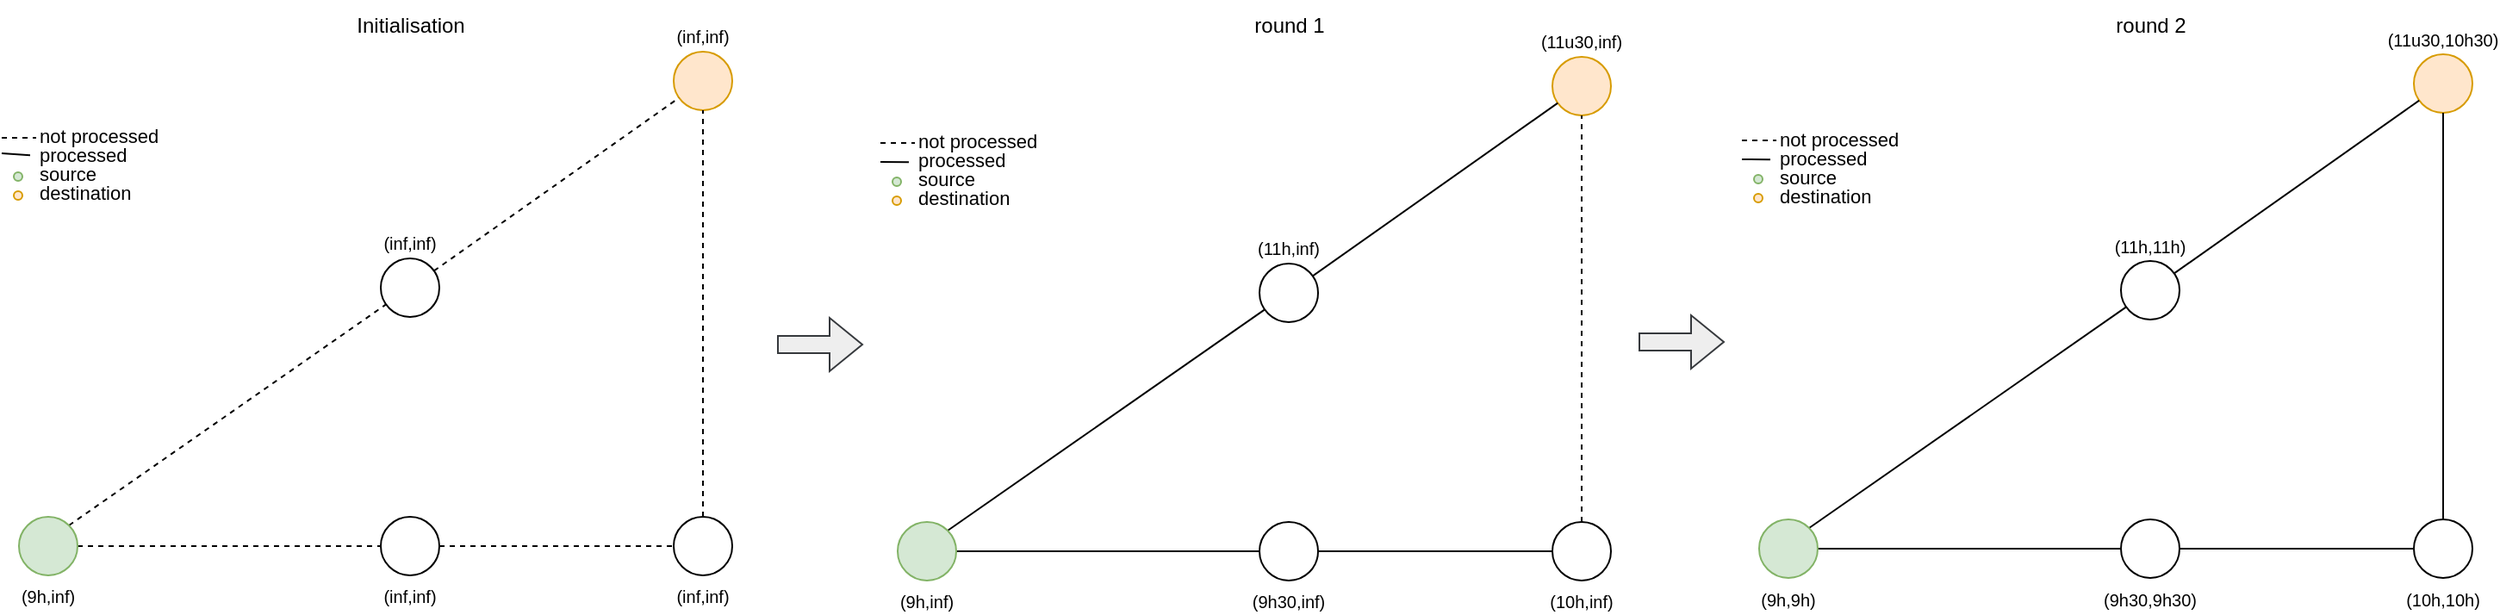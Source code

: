 <mxfile version="20.7.4" type="device"><diagram id="xGx-qN0tywzZW-FnFF5K" name="Page-1"><mxGraphModel dx="1050" dy="566" grid="1" gridSize="10" guides="1" tooltips="1" connect="1" arrows="1" fold="1" page="1" pageScale="1" pageWidth="827" pageHeight="1169" math="0" shadow="0"><root><mxCell id="0"/><mxCell id="1" parent="0"/><mxCell id="q6sDhLTal_s3jolL-CE3-1" value="(inf,inf)" style="ellipse;whiteSpace=wrap;html=1;aspect=fixed;labelPosition=center;verticalLabelPosition=top;align=center;verticalAlign=bottom;fillColor=#ffe6cc;strokeColor=#d79b00;fontSize=10;" vertex="1" parent="1"><mxGeometry x="470" y="30" width="34" height="34" as="geometry"/></mxCell><mxCell id="q6sDhLTal_s3jolL-CE3-7" value="" style="endArrow=none;dashed=1;html=1;rounded=0;entryX=0;entryY=0.5;entryDx=0;entryDy=0;exitX=1;exitY=0.5;exitDx=0;exitDy=0;" edge="1" parent="1" source="q6sDhLTal_s3jolL-CE3-4" target="q6sDhLTal_s3jolL-CE3-2"><mxGeometry width="50" height="50" relative="1" as="geometry"><mxPoint x="130" y="340" as="sourcePoint"/><mxPoint x="510" y="340" as="targetPoint"/></mxGeometry></mxCell><mxCell id="q6sDhLTal_s3jolL-CE3-8" value="" style="endArrow=none;dashed=1;html=1;rounded=0;startArrow=none;" edge="1" parent="1" source="q6sDhLTal_s3jolL-CE3-5" target="q6sDhLTal_s3jolL-CE3-1"><mxGeometry width="50" height="50" relative="1" as="geometry"><mxPoint x="132" y="340" as="sourcePoint"/><mxPoint x="432" y="270" as="targetPoint"/></mxGeometry></mxCell><mxCell id="q6sDhLTal_s3jolL-CE3-5" value="(inf,inf)" style="ellipse;whiteSpace=wrap;html=1;aspect=fixed;labelPosition=center;verticalLabelPosition=top;align=center;verticalAlign=bottom;fontSize=10;" vertex="1" parent="1"><mxGeometry x="300" y="150" width="34" height="34" as="geometry"/></mxCell><mxCell id="q6sDhLTal_s3jolL-CE3-9" value="" style="endArrow=none;dashed=1;html=1;rounded=0;exitX=1;exitY=0;exitDx=0;exitDy=0;" edge="1" parent="1" source="q6sDhLTal_s3jolL-CE3-4" target="q6sDhLTal_s3jolL-CE3-5"><mxGeometry width="50" height="50" relative="1" as="geometry"><mxPoint x="132" y="340" as="sourcePoint"/><mxPoint x="477.451" y="93.25" as="targetPoint"/></mxGeometry></mxCell><mxCell id="q6sDhLTal_s3jolL-CE3-2" value="(inf,inf)" style="ellipse;whiteSpace=wrap;html=1;aspect=fixed;labelPosition=center;verticalLabelPosition=bottom;align=center;verticalAlign=top;fontSize=10;" vertex="1" parent="1"><mxGeometry x="470" y="300" width="34" height="34" as="geometry"/></mxCell><mxCell id="q6sDhLTal_s3jolL-CE3-3" value="(inf,inf)" style="ellipse;whiteSpace=wrap;html=1;aspect=fixed;rotation=0;labelPosition=center;verticalLabelPosition=bottom;align=center;verticalAlign=top;fontSize=10;" vertex="1" parent="1"><mxGeometry x="300" y="300" width="34" height="34" as="geometry"/></mxCell><mxCell id="q6sDhLTal_s3jolL-CE3-4" value="(9h,inf)" style="ellipse;whiteSpace=wrap;html=1;aspect=fixed;labelPosition=center;verticalLabelPosition=bottom;align=center;verticalAlign=top;labelBackgroundColor=none;fillColor=#d5e8d4;strokeColor=#82b366;fontSize=10;" vertex="1" parent="1"><mxGeometry x="90" y="300" width="34" height="34" as="geometry"/></mxCell><mxCell id="q6sDhLTal_s3jolL-CE3-10" value="" style="endArrow=none;dashed=1;html=1;rounded=0;exitX=0.5;exitY=0;exitDx=0;exitDy=0;entryX=0.5;entryY=1;entryDx=0;entryDy=0;" edge="1" parent="1" source="q6sDhLTal_s3jolL-CE3-2" target="q6sDhLTal_s3jolL-CE3-1"><mxGeometry width="50" height="50" relative="1" as="geometry"><mxPoint x="510" y="310" as="sourcePoint"/><mxPoint x="440" y="270" as="targetPoint"/></mxGeometry></mxCell><mxCell id="q6sDhLTal_s3jolL-CE3-11" value="" style="endArrow=none;dashed=1;html=1;rounded=0;" edge="1" parent="1"><mxGeometry width="50" height="50" relative="1" as="geometry"><mxPoint x="80" y="80" as="sourcePoint"/><mxPoint x="100" y="80" as="targetPoint"/></mxGeometry></mxCell><mxCell id="q6sDhLTal_s3jolL-CE3-12" value="&lt;p align=&quot;left&quot; style=&quot;line-height: 0%; font-size: 11px;&quot;&gt;&lt;font style=&quot;font-size: 11px;&quot;&gt;not processed&lt;/font&gt;&lt;/p&gt;&lt;p align=&quot;left&quot; style=&quot;line-height: 0%; font-size: 11px;&quot;&gt;&lt;font style=&quot;font-size: 11px;&quot;&gt;processed&lt;/font&gt;&lt;/p&gt;&lt;p align=&quot;left&quot; style=&quot;line-height: 0%; font-size: 11px;&quot;&gt;&lt;font style=&quot;font-size: 11px;&quot;&gt;source&lt;/font&gt;&lt;/p&gt;&lt;p align=&quot;left&quot; style=&quot;line-height: 0%; font-size: 11px;&quot;&gt;&lt;font style=&quot;font-size: 11px;&quot;&gt;destination&lt;br&gt; &lt;/font&gt;&lt;/p&gt;" style="text;html=1;align=left;verticalAlign=middle;resizable=0;points=[];autosize=1;strokeColor=none;fillColor=none;" vertex="1" parent="1"><mxGeometry x="100" y="60" width="90" height="70" as="geometry"/></mxCell><mxCell id="q6sDhLTal_s3jolL-CE3-14" value="Initialisation" style="text;html=1;align=center;verticalAlign=middle;resizable=0;points=[];autosize=1;strokeColor=none;fillColor=none;" vertex="1" parent="1"><mxGeometry x="272" width="90" height="30" as="geometry"/></mxCell><mxCell id="q6sDhLTal_s3jolL-CE3-15" value="" style="endArrow=none;html=1;rounded=0;fontSize=11;entryX=-0.027;entryY=0.445;entryDx=0;entryDy=0;entryPerimeter=0;" edge="1" parent="1"><mxGeometry width="50" height="50" relative="1" as="geometry"><mxPoint x="80" y="89" as="sourcePoint"/><mxPoint x="96.49" y="90.15" as="targetPoint"/></mxGeometry></mxCell><mxCell id="q6sDhLTal_s3jolL-CE3-16" value="" style="ellipse;whiteSpace=wrap;html=1;aspect=fixed;labelPosition=center;verticalLabelPosition=top;align=center;verticalAlign=bottom;fillColor=#ffe6cc;strokeColor=#d79b00;" vertex="1" parent="1"><mxGeometry x="87" y="111" width="5" height="5" as="geometry"/></mxCell><mxCell id="q6sDhLTal_s3jolL-CE3-18" value="" style="ellipse;whiteSpace=wrap;html=1;aspect=fixed;labelPosition=center;verticalLabelPosition=bottom;align=center;verticalAlign=top;labelBackgroundColor=none;fillColor=#d5e8d4;strokeColor=#82b366;" vertex="1" parent="1"><mxGeometry x="87" y="100" width="5" height="5" as="geometry"/></mxCell><mxCell id="q6sDhLTal_s3jolL-CE3-19" value="(11u30,inf)" style="ellipse;whiteSpace=wrap;html=1;aspect=fixed;labelPosition=center;verticalLabelPosition=top;align=center;verticalAlign=bottom;fillColor=#ffe6cc;strokeColor=#d79b00;fontSize=10;" vertex="1" parent="1"><mxGeometry x="980" y="33" width="34" height="34" as="geometry"/></mxCell><mxCell id="q6sDhLTal_s3jolL-CE3-20" value="" style="endArrow=none;html=1;rounded=0;entryX=0;entryY=0.5;entryDx=0;entryDy=0;exitX=1;exitY=0.5;exitDx=0;exitDy=0;jumpSize=0;" edge="1" parent="1" source="q6sDhLTal_s3jolL-CE3-26" target="q6sDhLTal_s3jolL-CE3-24"><mxGeometry width="50" height="50" relative="1" as="geometry"><mxPoint x="640" y="343" as="sourcePoint"/><mxPoint x="1020" y="343" as="targetPoint"/></mxGeometry></mxCell><mxCell id="q6sDhLTal_s3jolL-CE3-21" value="" style="endArrow=none;html=1;rounded=0;startArrow=none;" edge="1" parent="1" source="q6sDhLTal_s3jolL-CE3-22" target="q6sDhLTal_s3jolL-CE3-19"><mxGeometry width="50" height="50" relative="1" as="geometry"><mxPoint x="642" y="343" as="sourcePoint"/><mxPoint x="942" y="273" as="targetPoint"/></mxGeometry></mxCell><mxCell id="q6sDhLTal_s3jolL-CE3-22" value="(11h,inf)" style="ellipse;whiteSpace=wrap;html=1;aspect=fixed;labelPosition=center;verticalLabelPosition=top;align=center;verticalAlign=bottom;fontSize=10;" vertex="1" parent="1"><mxGeometry x="810" y="153" width="34" height="34" as="geometry"/></mxCell><mxCell id="q6sDhLTal_s3jolL-CE3-23" value="" style="endArrow=none;html=1;rounded=0;exitX=1;exitY=0;exitDx=0;exitDy=0;" edge="1" parent="1" source="q6sDhLTal_s3jolL-CE3-26" target="q6sDhLTal_s3jolL-CE3-22"><mxGeometry width="50" height="50" relative="1" as="geometry"><mxPoint x="642" y="343" as="sourcePoint"/><mxPoint x="987.451" y="96.25" as="targetPoint"/></mxGeometry></mxCell><mxCell id="q6sDhLTal_s3jolL-CE3-24" value="(10h,inf)" style="ellipse;whiteSpace=wrap;html=1;aspect=fixed;labelPosition=center;verticalLabelPosition=bottom;align=center;verticalAlign=top;fontSize=10;" vertex="1" parent="1"><mxGeometry x="980" y="303" width="34" height="34" as="geometry"/></mxCell><mxCell id="q6sDhLTal_s3jolL-CE3-25" value="(9h30,inf)" style="ellipse;whiteSpace=wrap;html=1;aspect=fixed;rotation=0;labelPosition=center;verticalLabelPosition=bottom;align=center;verticalAlign=top;fontSize=10;" vertex="1" parent="1"><mxGeometry x="810" y="303" width="34" height="34" as="geometry"/></mxCell><mxCell id="q6sDhLTal_s3jolL-CE3-26" value="(9h,inf)" style="ellipse;whiteSpace=wrap;html=1;aspect=fixed;labelPosition=center;verticalLabelPosition=bottom;align=center;verticalAlign=top;labelBackgroundColor=none;fillColor=#d5e8d4;strokeColor=#82b366;fontSize=10;" vertex="1" parent="1"><mxGeometry x="600" y="303" width="34" height="34" as="geometry"/></mxCell><mxCell id="q6sDhLTal_s3jolL-CE3-27" value="" style="endArrow=none;dashed=1;html=1;rounded=0;exitX=0.5;exitY=0;exitDx=0;exitDy=0;entryX=0.5;entryY=1;entryDx=0;entryDy=0;" edge="1" parent="1" source="q6sDhLTal_s3jolL-CE3-24" target="q6sDhLTal_s3jolL-CE3-19"><mxGeometry width="50" height="50" relative="1" as="geometry"><mxPoint x="1020" y="313" as="sourcePoint"/><mxPoint x="950" y="273" as="targetPoint"/></mxGeometry></mxCell><mxCell id="q6sDhLTal_s3jolL-CE3-28" value="" style="endArrow=none;dashed=1;html=1;rounded=0;" edge="1" parent="1"><mxGeometry width="50" height="50" relative="1" as="geometry"><mxPoint x="590.0" y="83.0" as="sourcePoint"/><mxPoint x="610.0" y="83.0" as="targetPoint"/></mxGeometry></mxCell><mxCell id="q6sDhLTal_s3jolL-CE3-29" value="&lt;p align=&quot;left&quot; style=&quot;line-height: 0%; font-size: 11px;&quot;&gt;&lt;font style=&quot;font-size: 11px;&quot;&gt;not processed&lt;/font&gt;&lt;/p&gt;&lt;p align=&quot;left&quot; style=&quot;line-height: 0%; font-size: 11px;&quot;&gt;&lt;font style=&quot;font-size: 11px;&quot;&gt;processed&lt;/font&gt;&lt;/p&gt;&lt;p align=&quot;left&quot; style=&quot;line-height: 0%; font-size: 11px;&quot;&gt;&lt;font style=&quot;font-size: 11px;&quot;&gt;source&lt;/font&gt;&lt;/p&gt;&lt;p align=&quot;left&quot; style=&quot;line-height: 0%; font-size: 11px;&quot;&gt;&lt;font style=&quot;font-size: 11px;&quot;&gt;destination&lt;br&gt; &lt;/font&gt;&lt;/p&gt;" style="text;html=1;align=left;verticalAlign=middle;resizable=0;points=[];autosize=1;strokeColor=none;fillColor=none;" vertex="1" parent="1"><mxGeometry x="610" y="63" width="90" height="70" as="geometry"/></mxCell><mxCell id="q6sDhLTal_s3jolL-CE3-30" value="" style="endArrow=none;html=1;rounded=0;fontSize=11;entryX=-0.027;entryY=0.445;entryDx=0;entryDy=0;entryPerimeter=0;" edge="1" parent="1"><mxGeometry width="50" height="50" relative="1" as="geometry"><mxPoint x="590" y="94" as="sourcePoint"/><mxPoint x="606.49" y="94.15" as="targetPoint"/></mxGeometry></mxCell><mxCell id="q6sDhLTal_s3jolL-CE3-31" value="" style="ellipse;whiteSpace=wrap;html=1;aspect=fixed;labelPosition=center;verticalLabelPosition=top;align=center;verticalAlign=bottom;fillColor=#ffe6cc;strokeColor=#d79b00;" vertex="1" parent="1"><mxGeometry x="597" y="114" width="5" height="5" as="geometry"/></mxCell><mxCell id="q6sDhLTal_s3jolL-CE3-32" value="" style="ellipse;whiteSpace=wrap;html=1;aspect=fixed;labelPosition=center;verticalLabelPosition=bottom;align=center;verticalAlign=top;labelBackgroundColor=none;fillColor=#d5e8d4;strokeColor=#82b366;" vertex="1" parent="1"><mxGeometry x="597" y="103" width="5" height="5" as="geometry"/></mxCell><mxCell id="q6sDhLTal_s3jolL-CE3-33" value="" style="shape=flexArrow;endArrow=classic;html=1;rounded=0;fontSize=11;jumpSize=0;fillColor=#eeeeee;strokeColor=#36393d;" edge="1" parent="1"><mxGeometry width="50" height="50" relative="1" as="geometry"><mxPoint x="530" y="200" as="sourcePoint"/><mxPoint x="580" y="200" as="targetPoint"/></mxGeometry></mxCell><mxCell id="q6sDhLTal_s3jolL-CE3-34" value="round 1" style="text;html=1;align=center;verticalAlign=middle;resizable=0;points=[];autosize=1;strokeColor=none;fillColor=none;" vertex="1" parent="1"><mxGeometry x="797" width="60" height="30" as="geometry"/></mxCell><mxCell id="q6sDhLTal_s3jolL-CE3-35" value="(11u30,10h30)" style="ellipse;whiteSpace=wrap;html=1;aspect=fixed;labelPosition=center;verticalLabelPosition=top;align=center;verticalAlign=bottom;fillColor=#ffe6cc;strokeColor=#d79b00;fontSize=10;" vertex="1" parent="1"><mxGeometry x="1480" y="31.5" width="34" height="34" as="geometry"/></mxCell><mxCell id="q6sDhLTal_s3jolL-CE3-36" value="" style="endArrow=none;html=1;rounded=0;entryX=0;entryY=0.5;entryDx=0;entryDy=0;exitX=1;exitY=0.5;exitDx=0;exitDy=0;jumpSize=0;" edge="1" parent="1" source="q6sDhLTal_s3jolL-CE3-42" target="q6sDhLTal_s3jolL-CE3-40"><mxGeometry width="50" height="50" relative="1" as="geometry"><mxPoint x="1140" y="341.5" as="sourcePoint"/><mxPoint x="1520" y="341.5" as="targetPoint"/></mxGeometry></mxCell><mxCell id="q6sDhLTal_s3jolL-CE3-37" value="" style="endArrow=none;html=1;rounded=0;startArrow=none;" edge="1" parent="1" source="q6sDhLTal_s3jolL-CE3-38" target="q6sDhLTal_s3jolL-CE3-35"><mxGeometry width="50" height="50" relative="1" as="geometry"><mxPoint x="1142" y="341.5" as="sourcePoint"/><mxPoint x="1442" y="271.5" as="targetPoint"/></mxGeometry></mxCell><mxCell id="q6sDhLTal_s3jolL-CE3-38" value="(11h,11h)" style="ellipse;whiteSpace=wrap;html=1;aspect=fixed;labelPosition=center;verticalLabelPosition=top;align=center;verticalAlign=bottom;fontSize=10;" vertex="1" parent="1"><mxGeometry x="1310" y="151.5" width="34" height="34" as="geometry"/></mxCell><mxCell id="q6sDhLTal_s3jolL-CE3-39" value="" style="endArrow=none;html=1;rounded=0;exitX=1;exitY=0;exitDx=0;exitDy=0;" edge="1" parent="1" source="q6sDhLTal_s3jolL-CE3-42" target="q6sDhLTal_s3jolL-CE3-38"><mxGeometry width="50" height="50" relative="1" as="geometry"><mxPoint x="1142" y="341.5" as="sourcePoint"/><mxPoint x="1487.451" y="94.75" as="targetPoint"/></mxGeometry></mxCell><mxCell id="q6sDhLTal_s3jolL-CE3-40" value="(10h,10h)" style="ellipse;whiteSpace=wrap;html=1;aspect=fixed;labelPosition=center;verticalLabelPosition=bottom;align=center;verticalAlign=top;fontSize=10;" vertex="1" parent="1"><mxGeometry x="1480" y="301.5" width="34" height="34" as="geometry"/></mxCell><mxCell id="q6sDhLTal_s3jolL-CE3-41" value="(9h30,9h30)" style="ellipse;whiteSpace=wrap;html=1;aspect=fixed;rotation=0;labelPosition=center;verticalLabelPosition=bottom;align=center;verticalAlign=top;fontSize=10;" vertex="1" parent="1"><mxGeometry x="1310" y="301.5" width="34" height="34" as="geometry"/></mxCell><mxCell id="q6sDhLTal_s3jolL-CE3-42" value="(9h,9h)" style="ellipse;whiteSpace=wrap;html=1;aspect=fixed;labelPosition=center;verticalLabelPosition=bottom;align=center;verticalAlign=top;labelBackgroundColor=none;fillColor=#d5e8d4;strokeColor=#82b366;fontSize=10;" vertex="1" parent="1"><mxGeometry x="1100" y="301.5" width="34" height="34" as="geometry"/></mxCell><mxCell id="q6sDhLTal_s3jolL-CE3-43" value="" style="endArrow=none;html=1;rounded=0;exitX=0.5;exitY=0;exitDx=0;exitDy=0;entryX=0.5;entryY=1;entryDx=0;entryDy=0;" edge="1" parent="1" source="q6sDhLTal_s3jolL-CE3-40" target="q6sDhLTal_s3jolL-CE3-35"><mxGeometry width="50" height="50" relative="1" as="geometry"><mxPoint x="1520" y="311.5" as="sourcePoint"/><mxPoint x="1450" y="271.5" as="targetPoint"/></mxGeometry></mxCell><mxCell id="q6sDhLTal_s3jolL-CE3-44" value="" style="endArrow=none;dashed=1;html=1;rounded=0;" edge="1" parent="1"><mxGeometry width="50" height="50" relative="1" as="geometry"><mxPoint x="1090" y="81.5" as="sourcePoint"/><mxPoint x="1110" y="81.5" as="targetPoint"/></mxGeometry></mxCell><mxCell id="q6sDhLTal_s3jolL-CE3-45" value="&lt;p align=&quot;left&quot; style=&quot;line-height: 0%; font-size: 11px;&quot;&gt;&lt;font style=&quot;font-size: 11px;&quot;&gt;not processed&lt;/font&gt;&lt;/p&gt;&lt;p align=&quot;left&quot; style=&quot;line-height: 0%; font-size: 11px;&quot;&gt;&lt;font style=&quot;font-size: 11px;&quot;&gt;processed&lt;/font&gt;&lt;/p&gt;&lt;p align=&quot;left&quot; style=&quot;line-height: 0%; font-size: 11px;&quot;&gt;&lt;font style=&quot;font-size: 11px;&quot;&gt;source&lt;/font&gt;&lt;/p&gt;&lt;p align=&quot;left&quot; style=&quot;line-height: 0%; font-size: 11px;&quot;&gt;&lt;font style=&quot;font-size: 11px;&quot;&gt;destination&lt;br&gt; &lt;/font&gt;&lt;/p&gt;" style="text;html=1;align=left;verticalAlign=middle;resizable=0;points=[];autosize=1;strokeColor=none;fillColor=none;" vertex="1" parent="1"><mxGeometry x="1110" y="61.5" width="90" height="70" as="geometry"/></mxCell><mxCell id="q6sDhLTal_s3jolL-CE3-46" value="" style="endArrow=none;html=1;rounded=0;fontSize=11;entryX=-0.027;entryY=0.445;entryDx=0;entryDy=0;entryPerimeter=0;" edge="1" parent="1"><mxGeometry width="50" height="50" relative="1" as="geometry"><mxPoint x="1090" y="92.5" as="sourcePoint"/><mxPoint x="1106.49" y="92.65" as="targetPoint"/></mxGeometry></mxCell><mxCell id="q6sDhLTal_s3jolL-CE3-47" value="" style="ellipse;whiteSpace=wrap;html=1;aspect=fixed;labelPosition=center;verticalLabelPosition=top;align=center;verticalAlign=bottom;fillColor=#ffe6cc;strokeColor=#d79b00;" vertex="1" parent="1"><mxGeometry x="1097" y="112.5" width="5" height="5" as="geometry"/></mxCell><mxCell id="q6sDhLTal_s3jolL-CE3-48" value="" style="ellipse;whiteSpace=wrap;html=1;aspect=fixed;labelPosition=center;verticalLabelPosition=bottom;align=center;verticalAlign=top;labelBackgroundColor=none;fillColor=#d5e8d4;strokeColor=#82b366;" vertex="1" parent="1"><mxGeometry x="1097" y="101.5" width="5" height="5" as="geometry"/></mxCell><mxCell id="q6sDhLTal_s3jolL-CE3-49" value="" style="shape=flexArrow;endArrow=classic;html=1;rounded=0;fontSize=11;jumpSize=0;fillColor=#eeeeee;strokeColor=#36393d;" edge="1" parent="1"><mxGeometry width="50" height="50" relative="1" as="geometry"><mxPoint x="1030" y="198.5" as="sourcePoint"/><mxPoint x="1080" y="198.5" as="targetPoint"/></mxGeometry></mxCell><mxCell id="q6sDhLTal_s3jolL-CE3-50" value="&lt;div&gt;round 2&lt;/div&gt;" style="text;html=1;align=center;verticalAlign=middle;resizable=0;points=[];autosize=1;strokeColor=none;fillColor=none;" vertex="1" parent="1"><mxGeometry x="1297" width="60" height="30" as="geometry"/></mxCell></root></mxGraphModel></diagram></mxfile>